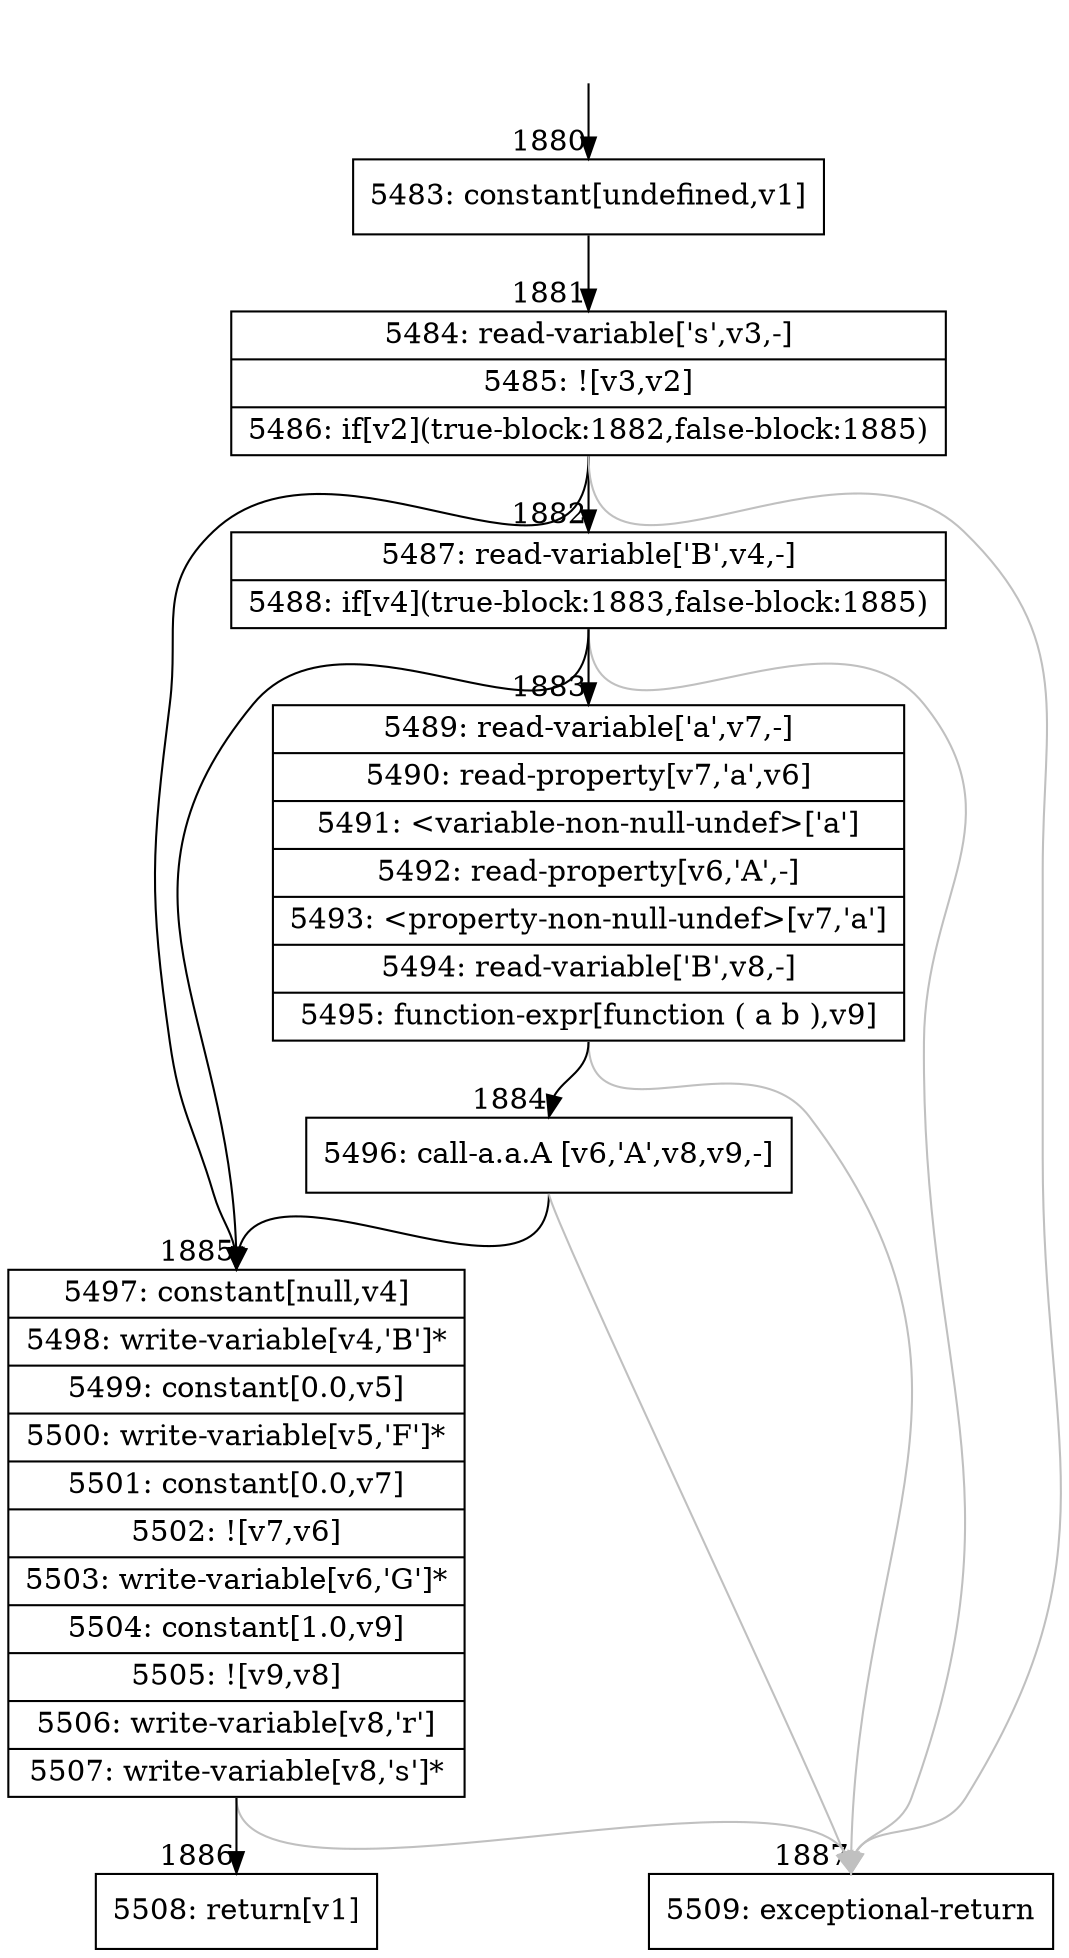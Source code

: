 digraph {
rankdir="TD"
BB_entry164[shape=none,label=""];
BB_entry164 -> BB1880 [tailport=s, headport=n, headlabel="    1880"]
BB1880 [shape=record label="{5483: constant[undefined,v1]}" ] 
BB1880 -> BB1881 [tailport=s, headport=n, headlabel="      1881"]
BB1881 [shape=record label="{5484: read-variable['s',v3,-]|5485: ![v3,v2]|5486: if[v2](true-block:1882,false-block:1885)}" ] 
BB1881 -> BB1885 [tailport=s, headport=n, headlabel="      1885"]
BB1881 -> BB1882 [tailport=s, headport=n, headlabel="      1882"]
BB1881 -> BB1887 [tailport=s, headport=n, color=gray, headlabel="      1887"]
BB1882 [shape=record label="{5487: read-variable['B',v4,-]|5488: if[v4](true-block:1883,false-block:1885)}" ] 
BB1882 -> BB1885 [tailport=s, headport=n]
BB1882 -> BB1883 [tailport=s, headport=n, headlabel="      1883"]
BB1882 -> BB1887 [tailport=s, headport=n, color=gray]
BB1883 [shape=record label="{5489: read-variable['a',v7,-]|5490: read-property[v7,'a',v6]|5491: \<variable-non-null-undef\>['a']|5492: read-property[v6,'A',-]|5493: \<property-non-null-undef\>[v7,'a']|5494: read-variable['B',v8,-]|5495: function-expr[function ( a b ),v9]}" ] 
BB1883 -> BB1884 [tailport=s, headport=n, headlabel="      1884"]
BB1883 -> BB1887 [tailport=s, headport=n, color=gray]
BB1884 [shape=record label="{5496: call-a.a.A [v6,'A',v8,v9,-]}" ] 
BB1884 -> BB1885 [tailport=s, headport=n]
BB1884 -> BB1887 [tailport=s, headport=n, color=gray]
BB1885 [shape=record label="{5497: constant[null,v4]|5498: write-variable[v4,'B']*|5499: constant[0.0,v5]|5500: write-variable[v5,'F']*|5501: constant[0.0,v7]|5502: ![v7,v6]|5503: write-variable[v6,'G']*|5504: constant[1.0,v9]|5505: ![v9,v8]|5506: write-variable[v8,'r']|5507: write-variable[v8,'s']*}" ] 
BB1885 -> BB1886 [tailport=s, headport=n, headlabel="      1886"]
BB1885 -> BB1887 [tailport=s, headport=n, color=gray]
BB1886 [shape=record label="{5508: return[v1]}" ] 
BB1887 [shape=record label="{5509: exceptional-return}" ] 
}
